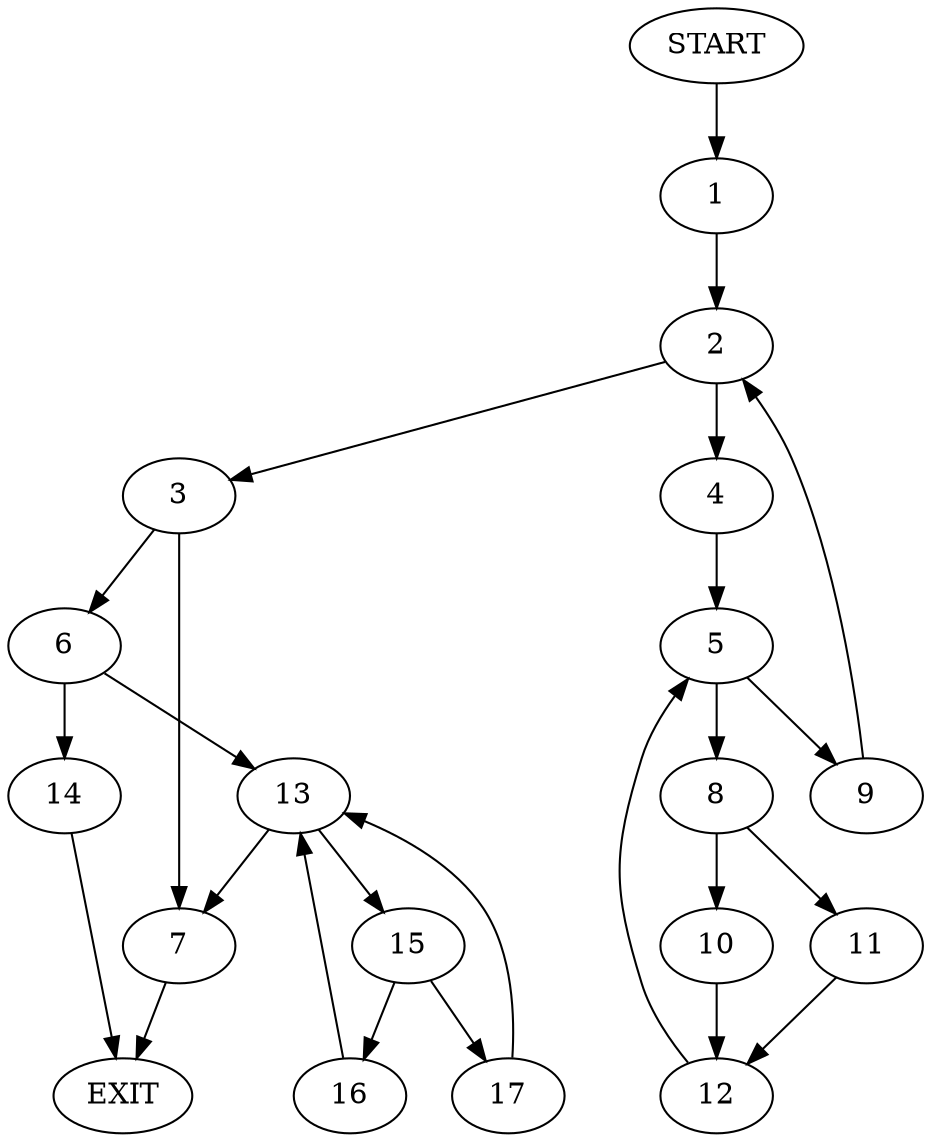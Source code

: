 digraph {
0 [label="START"]
18 [label="EXIT"]
0 -> 1
1 -> 2
2 -> 3
2 -> 4
4 -> 5
3 -> 6
3 -> 7
5 -> 8
5 -> 9
9 -> 2
8 -> 10
8 -> 11
11 -> 12
10 -> 12
12 -> 5
7 -> 18
6 -> 13
6 -> 14
13 -> 15
13 -> 7
14 -> 18
15 -> 16
15 -> 17
16 -> 13
17 -> 13
}
